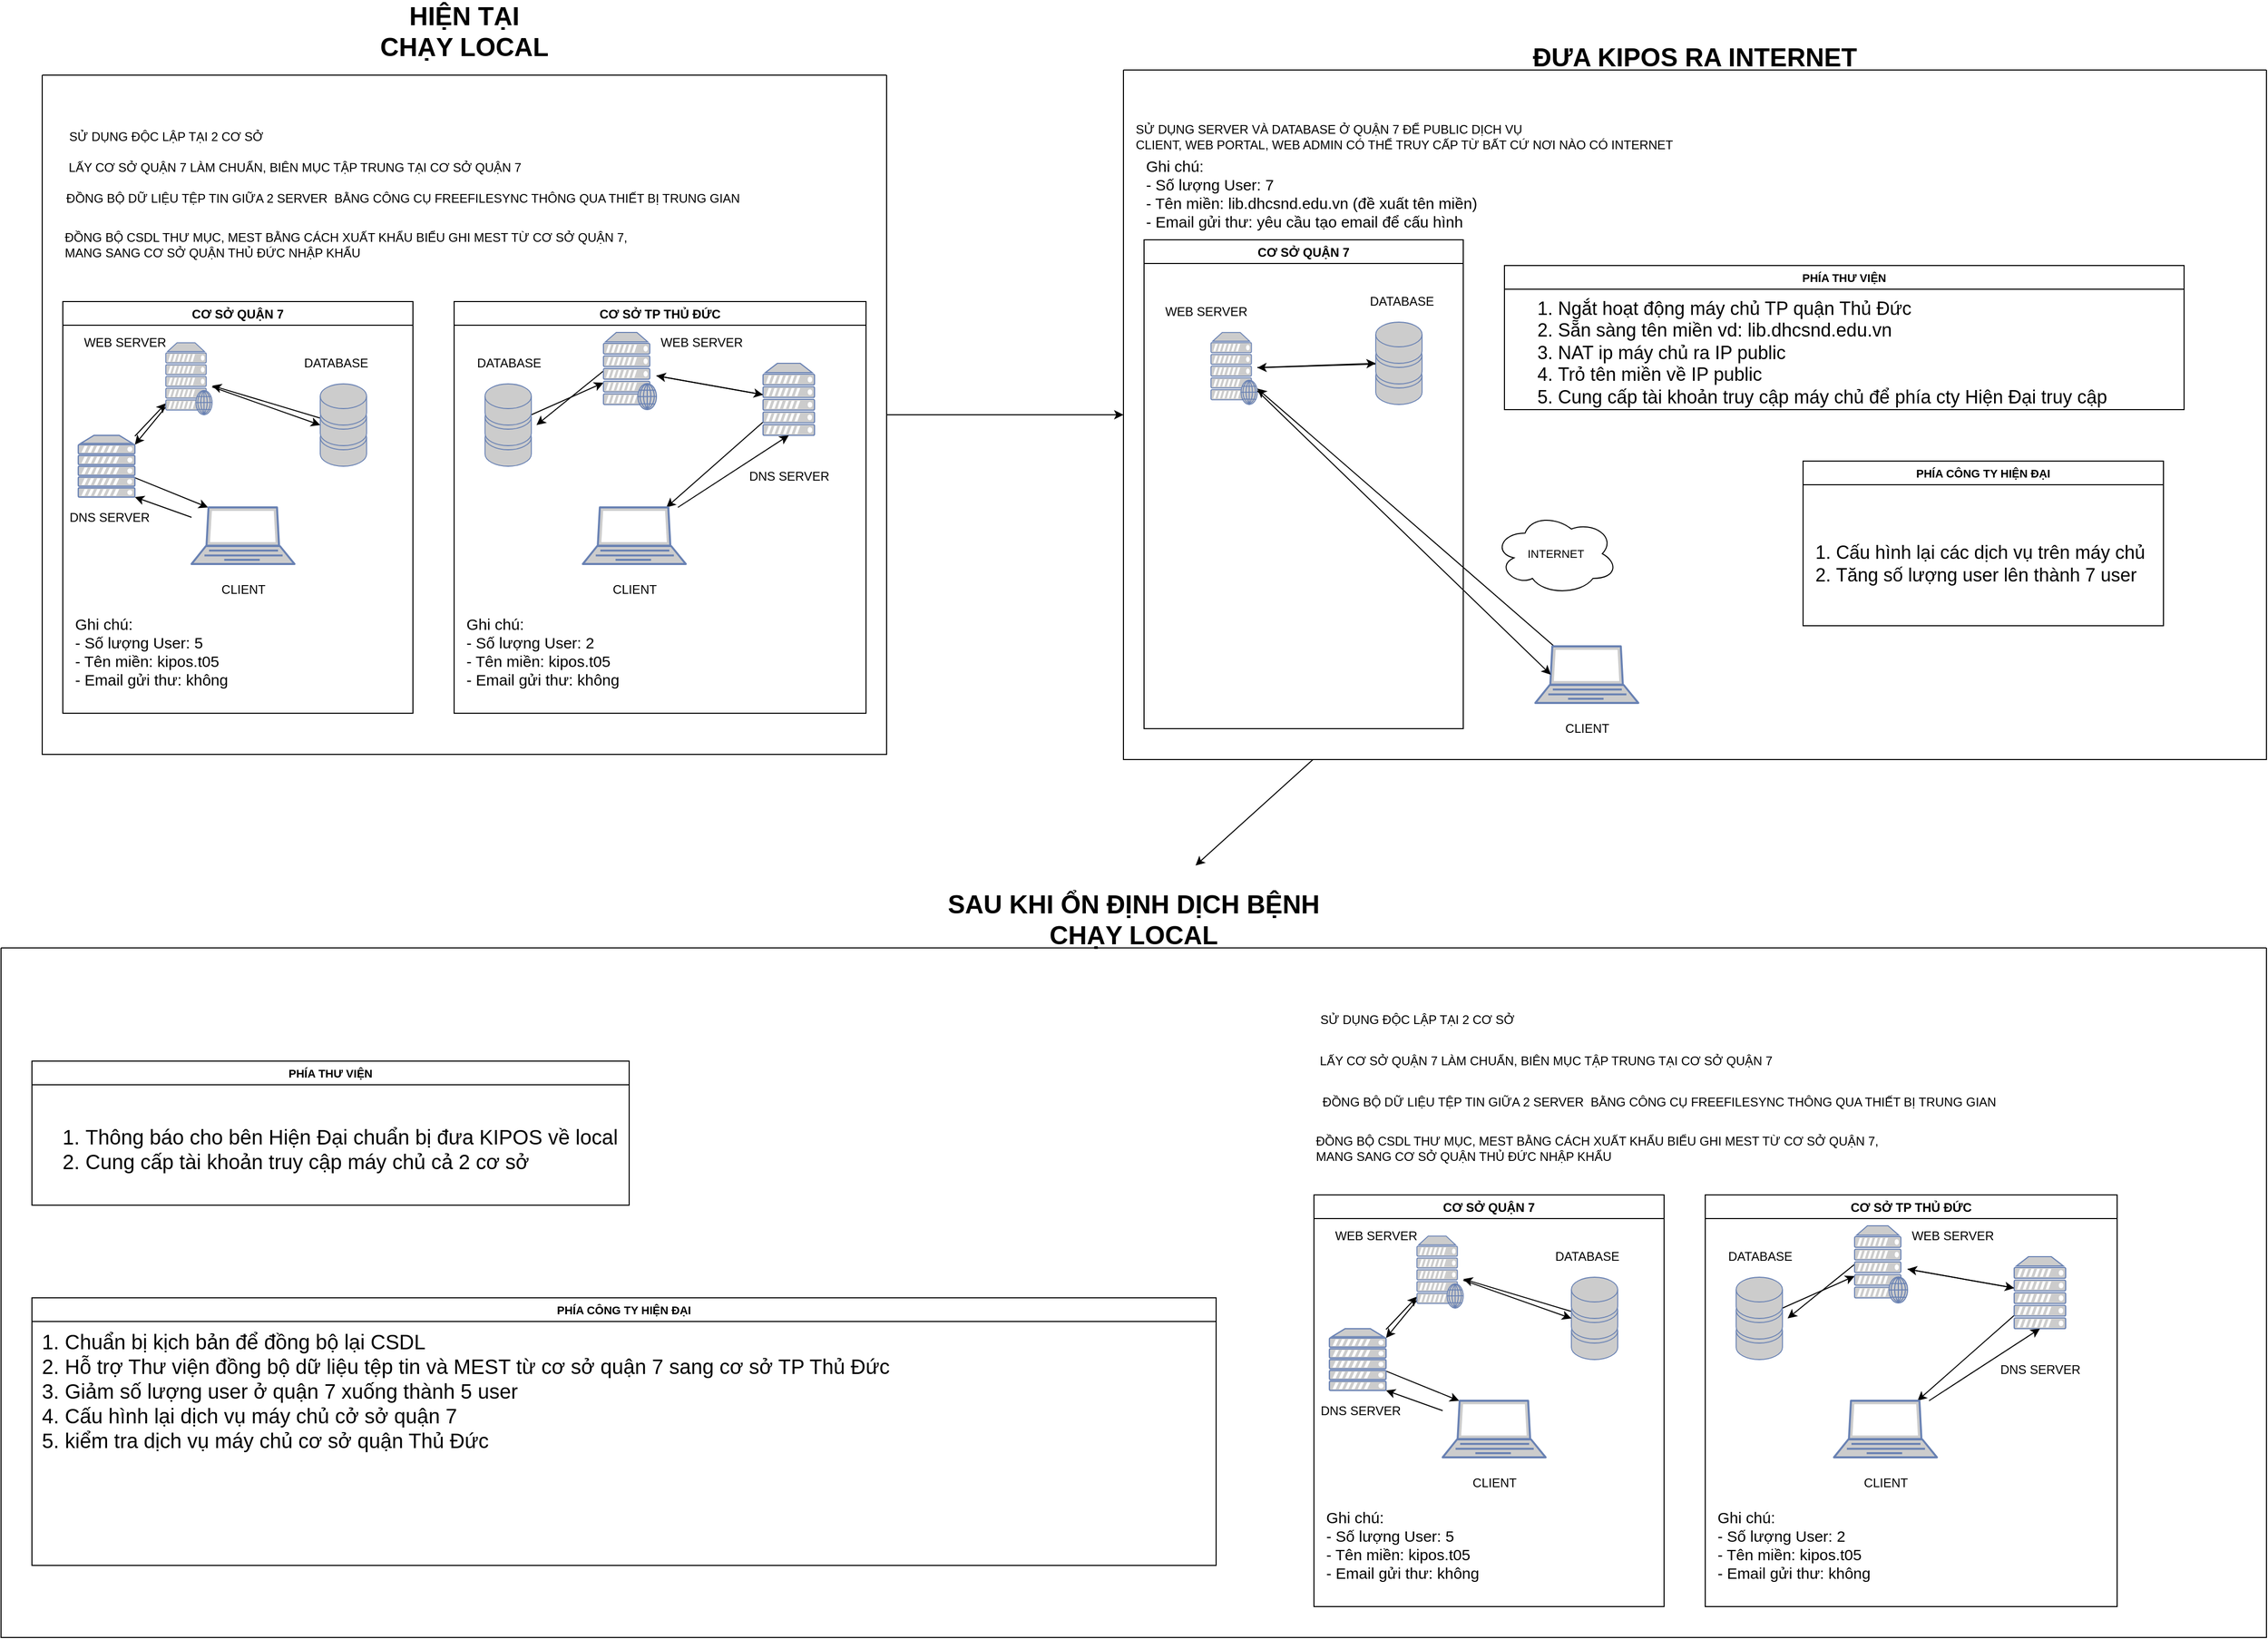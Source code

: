 <mxfile version="14.9.0" type="github">
  <diagram name="Page-1" id="2a216829-ef6e-dabb-86c1-c78162f3ba2b">
    <mxGraphModel dx="2966" dy="1654" grid="1" gridSize="10" guides="1" tooltips="1" connect="1" arrows="1" fold="1" page="1" pageScale="1" pageWidth="2336" pageHeight="1654" background="none" math="0" shadow="0">
      <root>
        <mxCell id="0" />
        <mxCell id="1" parent="0" />
        <mxCell id="NUjjfqa_huzqdR6QL24O-115" style="edgeStyle=none;rounded=0;orthogonalLoop=1;jettySize=auto;html=1;fontSize=11;entryX=0;entryY=0.5;entryDx=0;entryDy=0;" edge="1" parent="1" source="NUjjfqa_huzqdR6QL24O-2" target="NUjjfqa_huzqdR6QL24O-3">
          <mxGeometry relative="1" as="geometry">
            <mxPoint x="1170" y="507" as="targetPoint" />
          </mxGeometry>
        </mxCell>
        <mxCell id="NUjjfqa_huzqdR6QL24O-2" value="HIỆN TẠI&#xa;CHẠY LOCAL&#xa;&#xa;&#xa;" style="swimlane;startSize=0;fontSize=25;" vertex="1" parent="1">
          <mxGeometry x="80" y="82" width="820" height="660" as="geometry" />
        </mxCell>
        <mxCell id="NUjjfqa_huzqdR6QL24O-6" value="CƠ SỞ QUẬN 7" style="swimlane;" vertex="1" parent="NUjjfqa_huzqdR6QL24O-2">
          <mxGeometry x="20" y="220" width="340" height="400" as="geometry" />
        </mxCell>
        <mxCell id="NUjjfqa_huzqdR6QL24O-15" style="edgeStyle=none;rounded=0;orthogonalLoop=1;jettySize=auto;html=1;" edge="1" parent="NUjjfqa_huzqdR6QL24O-6" source="NUjjfqa_huzqdR6QL24O-9" target="NUjjfqa_huzqdR6QL24O-36">
          <mxGeometry relative="1" as="geometry" />
        </mxCell>
        <mxCell id="NUjjfqa_huzqdR6QL24O-9" value="" style="fontColor=#0066CC;verticalAlign=top;verticalLabelPosition=bottom;labelPosition=center;align=center;html=1;outlineConnect=0;fillColor=#CCCCCC;strokeColor=#6881B3;gradientColor=none;gradientDirection=north;strokeWidth=2;shape=mxgraph.networks.storage;" vertex="1" parent="NUjjfqa_huzqdR6QL24O-6">
          <mxGeometry x="250" y="80" width="45" height="80" as="geometry" />
        </mxCell>
        <mxCell id="NUjjfqa_huzqdR6QL24O-14" style="edgeStyle=none;rounded=0;orthogonalLoop=1;jettySize=auto;html=1;entryX=0;entryY=0.5;entryDx=0;entryDy=0;entryPerimeter=0;" edge="1" parent="NUjjfqa_huzqdR6QL24O-6" source="NUjjfqa_huzqdR6QL24O-36" target="NUjjfqa_huzqdR6QL24O-9">
          <mxGeometry relative="1" as="geometry" />
        </mxCell>
        <mxCell id="NUjjfqa_huzqdR6QL24O-16" style="edgeStyle=none;rounded=0;orthogonalLoop=1;jettySize=auto;html=1;entryX=0.16;entryY=0;entryDx=0;entryDy=0;entryPerimeter=0;" edge="1" parent="NUjjfqa_huzqdR6QL24O-6" source="NUjjfqa_huzqdR6QL24O-11" target="NUjjfqa_huzqdR6QL24O-13">
          <mxGeometry relative="1" as="geometry" />
        </mxCell>
        <mxCell id="NUjjfqa_huzqdR6QL24O-37" style="edgeStyle=none;rounded=0;orthogonalLoop=1;jettySize=auto;html=1;" edge="1" parent="NUjjfqa_huzqdR6QL24O-6" source="NUjjfqa_huzqdR6QL24O-11" target="NUjjfqa_huzqdR6QL24O-36">
          <mxGeometry relative="1" as="geometry" />
        </mxCell>
        <mxCell id="NUjjfqa_huzqdR6QL24O-11" value="" style="fontColor=#0066CC;verticalAlign=top;verticalLabelPosition=bottom;labelPosition=center;align=center;html=1;outlineConnect=0;fillColor=#CCCCCC;strokeColor=#6881B3;gradientColor=none;gradientDirection=north;strokeWidth=2;shape=mxgraph.networks.server;" vertex="1" parent="NUjjfqa_huzqdR6QL24O-6">
          <mxGeometry x="15" y="130" width="55" height="60" as="geometry" />
        </mxCell>
        <mxCell id="NUjjfqa_huzqdR6QL24O-17" style="edgeStyle=none;rounded=0;orthogonalLoop=1;jettySize=auto;html=1;entryX=1;entryY=1;entryDx=0;entryDy=0;entryPerimeter=0;" edge="1" parent="NUjjfqa_huzqdR6QL24O-6" source="NUjjfqa_huzqdR6QL24O-13" target="NUjjfqa_huzqdR6QL24O-11">
          <mxGeometry relative="1" as="geometry" />
        </mxCell>
        <mxCell id="NUjjfqa_huzqdR6QL24O-13" value="" style="fontColor=#0066CC;verticalAlign=top;verticalLabelPosition=bottom;labelPosition=center;align=center;html=1;outlineConnect=0;fillColor=#CCCCCC;strokeColor=#6881B3;gradientColor=none;gradientDirection=north;strokeWidth=2;shape=mxgraph.networks.laptop;" vertex="1" parent="NUjjfqa_huzqdR6QL24O-6">
          <mxGeometry x="125" y="200" width="100" height="55" as="geometry" />
        </mxCell>
        <mxCell id="NUjjfqa_huzqdR6QL24O-18" value="DNS SERVER" style="text;html=1;align=center;verticalAlign=middle;resizable=0;points=[];autosize=1;strokeColor=none;" vertex="1" parent="NUjjfqa_huzqdR6QL24O-6">
          <mxGeometry y="200" width="90" height="20" as="geometry" />
        </mxCell>
        <mxCell id="NUjjfqa_huzqdR6QL24O-19" value="DATABASE" style="text;html=1;align=center;verticalAlign=middle;resizable=0;points=[];autosize=1;strokeColor=none;" vertex="1" parent="NUjjfqa_huzqdR6QL24O-6">
          <mxGeometry x="225" y="50" width="80" height="20" as="geometry" />
        </mxCell>
        <mxCell id="NUjjfqa_huzqdR6QL24O-20" value="CLIENT" style="text;html=1;align=center;verticalAlign=middle;resizable=0;points=[];autosize=1;strokeColor=none;" vertex="1" parent="NUjjfqa_huzqdR6QL24O-6">
          <mxGeometry x="145" y="270" width="60" height="20" as="geometry" />
        </mxCell>
        <mxCell id="NUjjfqa_huzqdR6QL24O-21" value="&lt;font style=&quot;font-size: 15px&quot;&gt;Ghi chú:&lt;br&gt;- Số lượng User: 5&lt;br&gt;- Tên miền: kipos.t05&lt;br&gt;- Email gửi thư: không&lt;/font&gt;" style="text;html=1;align=left;verticalAlign=middle;resizable=0;points=[];autosize=1;strokeColor=none;" vertex="1" parent="NUjjfqa_huzqdR6QL24O-6">
          <mxGeometry x="10" y="310" width="160" height="60" as="geometry" />
        </mxCell>
        <mxCell id="NUjjfqa_huzqdR6QL24O-38" style="edgeStyle=none;rounded=0;orthogonalLoop=1;jettySize=auto;html=1;entryX=1;entryY=0.15;entryDx=0;entryDy=0;entryPerimeter=0;" edge="1" parent="NUjjfqa_huzqdR6QL24O-6" source="NUjjfqa_huzqdR6QL24O-36" target="NUjjfqa_huzqdR6QL24O-11">
          <mxGeometry relative="1" as="geometry" />
        </mxCell>
        <mxCell id="NUjjfqa_huzqdR6QL24O-36" value="" style="fontColor=#0066CC;verticalAlign=top;verticalLabelPosition=bottom;labelPosition=center;align=center;html=1;outlineConnect=0;fillColor=#CCCCCC;strokeColor=#6881B3;gradientColor=none;gradientDirection=north;strokeWidth=2;shape=mxgraph.networks.web_server;" vertex="1" parent="NUjjfqa_huzqdR6QL24O-6">
          <mxGeometry x="100" y="40" width="45" height="70" as="geometry" />
        </mxCell>
        <mxCell id="NUjjfqa_huzqdR6QL24O-39" value="WEB SERVER" style="text;html=1;align=center;verticalAlign=middle;resizable=0;points=[];autosize=1;strokeColor=none;" vertex="1" parent="NUjjfqa_huzqdR6QL24O-6">
          <mxGeometry x="10" y="30" width="100" height="20" as="geometry" />
        </mxCell>
        <mxCell id="NUjjfqa_huzqdR6QL24O-22" value="CƠ SỞ TP THỦ ĐỨC" style="swimlane;" vertex="1" parent="NUjjfqa_huzqdR6QL24O-2">
          <mxGeometry x="400" y="220" width="400" height="400" as="geometry" />
        </mxCell>
        <mxCell id="NUjjfqa_huzqdR6QL24O-34" style="edgeStyle=none;rounded=0;orthogonalLoop=1;jettySize=auto;html=1;" edge="1" parent="NUjjfqa_huzqdR6QL24O-22" source="NUjjfqa_huzqdR6QL24O-24" target="NUjjfqa_huzqdR6QL24O-41">
          <mxGeometry relative="1" as="geometry" />
        </mxCell>
        <mxCell id="NUjjfqa_huzqdR6QL24O-24" value="" style="fontColor=#0066CC;verticalAlign=top;verticalLabelPosition=bottom;labelPosition=center;align=center;html=1;outlineConnect=0;fillColor=#CCCCCC;strokeColor=#6881B3;gradientColor=none;gradientDirection=north;strokeWidth=2;shape=mxgraph.networks.storage;" vertex="1" parent="NUjjfqa_huzqdR6QL24O-22">
          <mxGeometry x="30" y="80" width="45" height="80" as="geometry" />
        </mxCell>
        <mxCell id="NUjjfqa_huzqdR6QL24O-25" style="edgeStyle=none;rounded=0;orthogonalLoop=1;jettySize=auto;html=1;exitX=0;exitY=0.5;exitDx=0;exitDy=0;exitPerimeter=0;" edge="1" parent="NUjjfqa_huzqdR6QL24O-22" source="NUjjfqa_huzqdR6QL24O-41">
          <mxGeometry relative="1" as="geometry">
            <mxPoint x="80" y="120" as="targetPoint" />
          </mxGeometry>
        </mxCell>
        <mxCell id="NUjjfqa_huzqdR6QL24O-26" style="edgeStyle=none;rounded=0;orthogonalLoop=1;jettySize=auto;html=1;" edge="1" parent="NUjjfqa_huzqdR6QL24O-22" source="NUjjfqa_huzqdR6QL24O-27" target="NUjjfqa_huzqdR6QL24O-29">
          <mxGeometry relative="1" as="geometry" />
        </mxCell>
        <mxCell id="NUjjfqa_huzqdR6QL24O-43" style="edgeStyle=none;rounded=0;orthogonalLoop=1;jettySize=auto;html=1;" edge="1" parent="NUjjfqa_huzqdR6QL24O-22" source="NUjjfqa_huzqdR6QL24O-27" target="NUjjfqa_huzqdR6QL24O-41">
          <mxGeometry relative="1" as="geometry" />
        </mxCell>
        <mxCell id="NUjjfqa_huzqdR6QL24O-27" value="" style="fontColor=#0066CC;verticalAlign=top;verticalLabelPosition=bottom;labelPosition=center;align=center;html=1;outlineConnect=0;fillColor=#CCCCCC;strokeColor=#6881B3;gradientColor=none;gradientDirection=north;strokeWidth=2;shape=mxgraph.networks.server;" vertex="1" parent="NUjjfqa_huzqdR6QL24O-22">
          <mxGeometry x="300" y="60" width="50" height="70" as="geometry" />
        </mxCell>
        <mxCell id="NUjjfqa_huzqdR6QL24O-28" style="edgeStyle=none;rounded=0;orthogonalLoop=1;jettySize=auto;html=1;entryX=0.5;entryY=1;entryDx=0;entryDy=0;entryPerimeter=0;" edge="1" parent="NUjjfqa_huzqdR6QL24O-22" source="NUjjfqa_huzqdR6QL24O-29" target="NUjjfqa_huzqdR6QL24O-27">
          <mxGeometry relative="1" as="geometry" />
        </mxCell>
        <mxCell id="NUjjfqa_huzqdR6QL24O-29" value="" style="fontColor=#0066CC;verticalAlign=top;verticalLabelPosition=bottom;labelPosition=center;align=center;html=1;outlineConnect=0;fillColor=#CCCCCC;strokeColor=#6881B3;gradientColor=none;gradientDirection=north;strokeWidth=2;shape=mxgraph.networks.laptop;" vertex="1" parent="NUjjfqa_huzqdR6QL24O-22">
          <mxGeometry x="125" y="200" width="100" height="55" as="geometry" />
        </mxCell>
        <mxCell id="NUjjfqa_huzqdR6QL24O-30" value="DNS SERVER" style="text;html=1;align=center;verticalAlign=middle;resizable=0;points=[];autosize=1;strokeColor=none;" vertex="1" parent="NUjjfqa_huzqdR6QL24O-22">
          <mxGeometry x="280" y="160" width="90" height="20" as="geometry" />
        </mxCell>
        <mxCell id="NUjjfqa_huzqdR6QL24O-31" value="DATABASE" style="text;html=1;align=center;verticalAlign=middle;resizable=0;points=[];autosize=1;strokeColor=none;" vertex="1" parent="NUjjfqa_huzqdR6QL24O-22">
          <mxGeometry x="12.5" y="50" width="80" height="20" as="geometry" />
        </mxCell>
        <mxCell id="NUjjfqa_huzqdR6QL24O-32" value="CLIENT" style="text;html=1;align=center;verticalAlign=middle;resizable=0;points=[];autosize=1;strokeColor=none;" vertex="1" parent="NUjjfqa_huzqdR6QL24O-22">
          <mxGeometry x="145" y="270" width="60" height="20" as="geometry" />
        </mxCell>
        <mxCell id="NUjjfqa_huzqdR6QL24O-33" value="&lt;font style=&quot;font-size: 15px&quot;&gt;Ghi chú:&lt;br&gt;- Số lượng User: 2&lt;br&gt;- Tên miền: kipos.t05&lt;br&gt;- Email gửi thư: không&lt;/font&gt;" style="text;html=1;align=left;verticalAlign=middle;resizable=0;points=[];autosize=1;strokeColor=none;" vertex="1" parent="NUjjfqa_huzqdR6QL24O-22">
          <mxGeometry x="10" y="310" width="160" height="60" as="geometry" />
        </mxCell>
        <mxCell id="NUjjfqa_huzqdR6QL24O-42" style="edgeStyle=none;rounded=0;orthogonalLoop=1;jettySize=auto;html=1;" edge="1" parent="NUjjfqa_huzqdR6QL24O-22" source="NUjjfqa_huzqdR6QL24O-41" target="NUjjfqa_huzqdR6QL24O-27">
          <mxGeometry relative="1" as="geometry" />
        </mxCell>
        <mxCell id="NUjjfqa_huzqdR6QL24O-41" value="" style="fontColor=#0066CC;verticalAlign=top;verticalLabelPosition=bottom;labelPosition=center;align=center;html=1;outlineConnect=0;fillColor=#CCCCCC;strokeColor=#6881B3;gradientColor=none;gradientDirection=north;strokeWidth=2;shape=mxgraph.networks.web_server;" vertex="1" parent="NUjjfqa_huzqdR6QL24O-22">
          <mxGeometry x="145" y="30" width="51.5" height="75" as="geometry" />
        </mxCell>
        <mxCell id="NUjjfqa_huzqdR6QL24O-44" value="WEB SERVER" style="text;html=1;align=center;verticalAlign=middle;resizable=0;points=[];autosize=1;strokeColor=none;" vertex="1" parent="NUjjfqa_huzqdR6QL24O-22">
          <mxGeometry x="190" y="30" width="100" height="20" as="geometry" />
        </mxCell>
        <mxCell id="NUjjfqa_huzqdR6QL24O-35" value="SỬ DỤNG ĐỘC LẬP TẠI 2 CƠ SỞ" style="text;html=1;align=center;verticalAlign=middle;resizable=0;points=[];autosize=1;strokeColor=none;" vertex="1" parent="NUjjfqa_huzqdR6QL24O-2">
          <mxGeometry x="20" y="50" width="200" height="20" as="geometry" />
        </mxCell>
        <mxCell id="NUjjfqa_huzqdR6QL24O-45" value="ĐỒNG BỘ DỮ LIỆU TỆP TIN GIỮA 2 SERVER&amp;nbsp; BẰNG CÔNG CỤ FREEFILESYNC THÔNG QUA THIẾT BỊ TRUNG GIAN" style="text;html=1;align=center;verticalAlign=middle;resizable=0;points=[];autosize=1;strokeColor=none;" vertex="1" parent="NUjjfqa_huzqdR6QL24O-2">
          <mxGeometry x="15" y="110" width="670" height="20" as="geometry" />
        </mxCell>
        <mxCell id="NUjjfqa_huzqdR6QL24O-49" value="LẤY CƠ SỞ QUẬN 7 LÀM CHUẨN, BIÊN MỤC TẬP TRUNG TẠI CƠ SỞ QUẬN 7" style="text;html=1;align=center;verticalAlign=middle;resizable=0;points=[];autosize=1;strokeColor=none;" vertex="1" parent="NUjjfqa_huzqdR6QL24O-2">
          <mxGeometry x="20" y="80" width="450" height="20" as="geometry" />
        </mxCell>
        <mxCell id="NUjjfqa_huzqdR6QL24O-46" value="ĐỒNG BỘ CSDL THƯ MỤC, MEST BẰNG CÁCH XUẤT KHẨU BIỂU GHI MEST TỪ CƠ SỞ QUẬN 7,&lt;br&gt;MANG SANG CƠ SỞ QUẬN THỦ ĐỨC NHẬP KHẨU" style="text;html=1;align=left;verticalAlign=middle;resizable=0;points=[];autosize=1;strokeColor=none;" vertex="1" parent="NUjjfqa_huzqdR6QL24O-2">
          <mxGeometry x="20" y="150" width="560" height="30" as="geometry" />
        </mxCell>
        <mxCell id="NUjjfqa_huzqdR6QL24O-163" style="edgeStyle=none;rounded=0;orthogonalLoop=1;jettySize=auto;html=1;fontSize=25;" edge="1" parent="1" source="NUjjfqa_huzqdR6QL24O-3">
          <mxGeometry relative="1" as="geometry">
            <mxPoint x="1200" y="850" as="targetPoint" />
          </mxGeometry>
        </mxCell>
        <mxCell id="NUjjfqa_huzqdR6QL24O-3" value="ĐƯA KIPOS RA INTERNET&#xa;" style="swimlane;startSize=0;fontSize=25;" vertex="1" parent="1">
          <mxGeometry x="1130" y="77" width="1110" height="670" as="geometry" />
        </mxCell>
        <mxCell id="NUjjfqa_huzqdR6QL24O-50" value="SỬ DỤNG SERVER VÀ DATABASE Ở QUẬN 7 ĐỂ PUBLIC DỊCH VỤ&lt;br&gt;CLIENT, WEB PORTAL, WEB ADMIN CÓ THỂ TRUY CẤP TỪ BẤT CỨ NƠI NÀO CÓ INTERNET" style="text;html=1;align=left;verticalAlign=middle;resizable=0;points=[];autosize=1;strokeColor=none;" vertex="1" parent="NUjjfqa_huzqdR6QL24O-3">
          <mxGeometry x="10" y="50" width="540" height="30" as="geometry" />
        </mxCell>
        <mxCell id="NUjjfqa_huzqdR6QL24O-51" value="CƠ SỞ QUẬN 7" style="swimlane;" vertex="1" parent="NUjjfqa_huzqdR6QL24O-3">
          <mxGeometry x="20" y="165" width="310" height="475" as="geometry" />
        </mxCell>
        <mxCell id="NUjjfqa_huzqdR6QL24O-52" style="edgeStyle=none;rounded=0;orthogonalLoop=1;jettySize=auto;html=1;" edge="1" parent="NUjjfqa_huzqdR6QL24O-51" source="NUjjfqa_huzqdR6QL24O-53" target="NUjjfqa_huzqdR6QL24O-65">
          <mxGeometry relative="1" as="geometry" />
        </mxCell>
        <mxCell id="NUjjfqa_huzqdR6QL24O-53" value="" style="fontColor=#0066CC;verticalAlign=top;verticalLabelPosition=bottom;labelPosition=center;align=center;html=1;outlineConnect=0;fillColor=#CCCCCC;strokeColor=#6881B3;gradientColor=none;gradientDirection=north;strokeWidth=2;shape=mxgraph.networks.storage;" vertex="1" parent="NUjjfqa_huzqdR6QL24O-51">
          <mxGeometry x="225" y="80" width="45" height="80" as="geometry" />
        </mxCell>
        <mxCell id="NUjjfqa_huzqdR6QL24O-54" style="edgeStyle=none;rounded=0;orthogonalLoop=1;jettySize=auto;html=1;entryX=0;entryY=0.5;entryDx=0;entryDy=0;entryPerimeter=0;" edge="1" parent="NUjjfqa_huzqdR6QL24O-51" source="NUjjfqa_huzqdR6QL24O-65" target="NUjjfqa_huzqdR6QL24O-53">
          <mxGeometry relative="1" as="geometry" />
        </mxCell>
        <mxCell id="NUjjfqa_huzqdR6QL24O-61" value="DATABASE" style="text;html=1;align=center;verticalAlign=middle;resizable=0;points=[];autosize=1;strokeColor=none;" vertex="1" parent="NUjjfqa_huzqdR6QL24O-51">
          <mxGeometry x="210" y="50" width="80" height="20" as="geometry" />
        </mxCell>
        <mxCell id="NUjjfqa_huzqdR6QL24O-65" value="" style="fontColor=#0066CC;verticalAlign=top;verticalLabelPosition=bottom;labelPosition=center;align=center;html=1;outlineConnect=0;fillColor=#CCCCCC;strokeColor=#6881B3;gradientColor=none;gradientDirection=north;strokeWidth=2;shape=mxgraph.networks.web_server;" vertex="1" parent="NUjjfqa_huzqdR6QL24O-51">
          <mxGeometry x="65" y="90" width="45" height="70" as="geometry" />
        </mxCell>
        <mxCell id="NUjjfqa_huzqdR6QL24O-66" value="WEB SERVER" style="text;html=1;align=center;verticalAlign=middle;resizable=0;points=[];autosize=1;strokeColor=none;" vertex="1" parent="NUjjfqa_huzqdR6QL24O-51">
          <mxGeometry x="10" y="60" width="100" height="20" as="geometry" />
        </mxCell>
        <mxCell id="NUjjfqa_huzqdR6QL24O-162" style="edgeStyle=none;rounded=0;orthogonalLoop=1;jettySize=auto;html=1;fontSize=11;" edge="1" parent="NUjjfqa_huzqdR6QL24O-3" source="NUjjfqa_huzqdR6QL24O-59" target="NUjjfqa_huzqdR6QL24O-65">
          <mxGeometry relative="1" as="geometry" />
        </mxCell>
        <mxCell id="NUjjfqa_huzqdR6QL24O-59" value="" style="fontColor=#0066CC;verticalAlign=top;verticalLabelPosition=bottom;labelPosition=center;align=center;html=1;outlineConnect=0;fillColor=#CCCCCC;strokeColor=#6881B3;gradientColor=none;gradientDirection=north;strokeWidth=2;shape=mxgraph.networks.laptop;" vertex="1" parent="NUjjfqa_huzqdR6QL24O-3">
          <mxGeometry x="400" y="560" width="100" height="55" as="geometry" />
        </mxCell>
        <mxCell id="NUjjfqa_huzqdR6QL24O-62" value="CLIENT" style="text;html=1;align=center;verticalAlign=middle;resizable=0;points=[];autosize=1;strokeColor=none;" vertex="1" parent="NUjjfqa_huzqdR6QL24O-3">
          <mxGeometry x="420" y="630" width="60" height="20" as="geometry" />
        </mxCell>
        <mxCell id="NUjjfqa_huzqdR6QL24O-63" value="&lt;font style=&quot;font-size: 15px&quot;&gt;Ghi chú:&lt;br&gt;- Số lượng User: 7&lt;br&gt;- Tên miền: lib.dhcsnd.edu.vn (đề xuất tên miền)&lt;br&gt;- Email gửi thư: yêu cầu tạo email để cấu hình&lt;/font&gt;" style="text;html=1;align=left;verticalAlign=middle;resizable=0;points=[];autosize=1;strokeColor=none;" vertex="1" parent="NUjjfqa_huzqdR6QL24O-3">
          <mxGeometry x="20" y="90" width="340" height="60" as="geometry" />
        </mxCell>
        <mxCell id="NUjjfqa_huzqdR6QL24O-87" value="PHÍA THƯ VIỆN" style="swimlane;fontSize=11;" vertex="1" parent="NUjjfqa_huzqdR6QL24O-3">
          <mxGeometry x="370" y="190" width="660" height="140" as="geometry" />
        </mxCell>
        <mxCell id="NUjjfqa_huzqdR6QL24O-88" value="&lt;ol style=&quot;font-size: 18px&quot;&gt;&lt;li&gt;Ngắt hoạt động máy chủ TP quận Thủ Đức&lt;/li&gt;&lt;li&gt;Sẵn sàng tên miền vd: lib.dhcsnd.edu.vn&lt;/li&gt;&lt;li&gt;NAT ip máy chủ ra IP public&lt;/li&gt;&lt;li&gt;Trỏ tên miền về IP public&lt;/li&gt;&lt;li&gt;Cung cấp tài khoản truy cập máy chủ để phía cty Hiện Đại truy cập&lt;/li&gt;&lt;/ol&gt;" style="text;html=1;align=left;verticalAlign=middle;resizable=0;points=[];autosize=1;strokeColor=none;fontSize=11;" vertex="1" parent="NUjjfqa_huzqdR6QL24O-87">
          <mxGeometry x="10" y="30" width="590" height="110" as="geometry" />
        </mxCell>
        <mxCell id="NUjjfqa_huzqdR6QL24O-114" value="INTERNET" style="ellipse;shape=cloud;whiteSpace=wrap;html=1;fontSize=11;" vertex="1" parent="NUjjfqa_huzqdR6QL24O-3">
          <mxGeometry x="360" y="430" width="120" height="80" as="geometry" />
        </mxCell>
        <mxCell id="NUjjfqa_huzqdR6QL24O-110" value="PHÍA CÔNG TY HIỆN ĐẠI" style="swimlane;fontSize=11;" vertex="1" parent="NUjjfqa_huzqdR6QL24O-3">
          <mxGeometry x="660" y="380" width="350" height="160" as="geometry" />
        </mxCell>
        <mxCell id="NUjjfqa_huzqdR6QL24O-111" value="&lt;ol style=&quot;font-size: 18px&quot;&gt;&lt;li&gt;Cấu hình lại các dịch vụ trên máy chủ&lt;/li&gt;&lt;li&gt;Tăng số lượng user lên thành 7 user&lt;/li&gt;&lt;/ol&gt;" style="text;html=1;align=left;verticalAlign=middle;resizable=0;points=[];autosize=1;strokeColor=none;fontSize=11;" vertex="1" parent="NUjjfqa_huzqdR6QL24O-110">
          <mxGeometry x="-10" y="65" width="360" height="70" as="geometry" />
        </mxCell>
        <mxCell id="NUjjfqa_huzqdR6QL24O-161" style="edgeStyle=none;rounded=0;orthogonalLoop=1;jettySize=auto;html=1;entryX=0.15;entryY=0.5;entryDx=0;entryDy=0;entryPerimeter=0;fontSize=11;" edge="1" parent="NUjjfqa_huzqdR6QL24O-3" source="NUjjfqa_huzqdR6QL24O-65" target="NUjjfqa_huzqdR6QL24O-59">
          <mxGeometry relative="1" as="geometry" />
        </mxCell>
        <mxCell id="NUjjfqa_huzqdR6QL24O-4" value="SAU KHI ỔN ĐỊNH DỊCH BỆNH&#xa;CHẠY LOCAL&#xa;&#xa;" style="swimlane;startSize=0;fontSize=25;align=center;" vertex="1" parent="1">
          <mxGeometry x="40" y="930" width="2200" height="670" as="geometry" />
        </mxCell>
        <mxCell id="NUjjfqa_huzqdR6QL24O-117" value="CƠ SỞ QUẬN 7" style="swimlane;" vertex="1" parent="NUjjfqa_huzqdR6QL24O-4">
          <mxGeometry x="1275" y="240" width="340" height="400" as="geometry" />
        </mxCell>
        <mxCell id="NUjjfqa_huzqdR6QL24O-118" style="edgeStyle=none;rounded=0;orthogonalLoop=1;jettySize=auto;html=1;" edge="1" parent="NUjjfqa_huzqdR6QL24O-117" source="NUjjfqa_huzqdR6QL24O-119" target="NUjjfqa_huzqdR6QL24O-131">
          <mxGeometry relative="1" as="geometry" />
        </mxCell>
        <mxCell id="NUjjfqa_huzqdR6QL24O-119" value="" style="fontColor=#0066CC;verticalAlign=top;verticalLabelPosition=bottom;labelPosition=center;align=center;html=1;outlineConnect=0;fillColor=#CCCCCC;strokeColor=#6881B3;gradientColor=none;gradientDirection=north;strokeWidth=2;shape=mxgraph.networks.storage;" vertex="1" parent="NUjjfqa_huzqdR6QL24O-117">
          <mxGeometry x="250" y="80" width="45" height="80" as="geometry" />
        </mxCell>
        <mxCell id="NUjjfqa_huzqdR6QL24O-120" style="edgeStyle=none;rounded=0;orthogonalLoop=1;jettySize=auto;html=1;entryX=0;entryY=0.5;entryDx=0;entryDy=0;entryPerimeter=0;" edge="1" parent="NUjjfqa_huzqdR6QL24O-117" source="NUjjfqa_huzqdR6QL24O-131" target="NUjjfqa_huzqdR6QL24O-119">
          <mxGeometry relative="1" as="geometry" />
        </mxCell>
        <mxCell id="NUjjfqa_huzqdR6QL24O-121" style="edgeStyle=none;rounded=0;orthogonalLoop=1;jettySize=auto;html=1;entryX=0.16;entryY=0;entryDx=0;entryDy=0;entryPerimeter=0;" edge="1" parent="NUjjfqa_huzqdR6QL24O-117" source="NUjjfqa_huzqdR6QL24O-123" target="NUjjfqa_huzqdR6QL24O-125">
          <mxGeometry relative="1" as="geometry" />
        </mxCell>
        <mxCell id="NUjjfqa_huzqdR6QL24O-122" style="edgeStyle=none;rounded=0;orthogonalLoop=1;jettySize=auto;html=1;" edge="1" parent="NUjjfqa_huzqdR6QL24O-117" source="NUjjfqa_huzqdR6QL24O-123" target="NUjjfqa_huzqdR6QL24O-131">
          <mxGeometry relative="1" as="geometry" />
        </mxCell>
        <mxCell id="NUjjfqa_huzqdR6QL24O-123" value="" style="fontColor=#0066CC;verticalAlign=top;verticalLabelPosition=bottom;labelPosition=center;align=center;html=1;outlineConnect=0;fillColor=#CCCCCC;strokeColor=#6881B3;gradientColor=none;gradientDirection=north;strokeWidth=2;shape=mxgraph.networks.server;" vertex="1" parent="NUjjfqa_huzqdR6QL24O-117">
          <mxGeometry x="15" y="130" width="55" height="60" as="geometry" />
        </mxCell>
        <mxCell id="NUjjfqa_huzqdR6QL24O-124" style="edgeStyle=none;rounded=0;orthogonalLoop=1;jettySize=auto;html=1;entryX=1;entryY=1;entryDx=0;entryDy=0;entryPerimeter=0;" edge="1" parent="NUjjfqa_huzqdR6QL24O-117" source="NUjjfqa_huzqdR6QL24O-125" target="NUjjfqa_huzqdR6QL24O-123">
          <mxGeometry relative="1" as="geometry" />
        </mxCell>
        <mxCell id="NUjjfqa_huzqdR6QL24O-125" value="" style="fontColor=#0066CC;verticalAlign=top;verticalLabelPosition=bottom;labelPosition=center;align=center;html=1;outlineConnect=0;fillColor=#CCCCCC;strokeColor=#6881B3;gradientColor=none;gradientDirection=north;strokeWidth=2;shape=mxgraph.networks.laptop;" vertex="1" parent="NUjjfqa_huzqdR6QL24O-117">
          <mxGeometry x="125" y="200" width="100" height="55" as="geometry" />
        </mxCell>
        <mxCell id="NUjjfqa_huzqdR6QL24O-126" value="DNS SERVER" style="text;html=1;align=center;verticalAlign=middle;resizable=0;points=[];autosize=1;strokeColor=none;" vertex="1" parent="NUjjfqa_huzqdR6QL24O-117">
          <mxGeometry y="200" width="90" height="20" as="geometry" />
        </mxCell>
        <mxCell id="NUjjfqa_huzqdR6QL24O-127" value="DATABASE" style="text;html=1;align=center;verticalAlign=middle;resizable=0;points=[];autosize=1;strokeColor=none;" vertex="1" parent="NUjjfqa_huzqdR6QL24O-117">
          <mxGeometry x="225" y="50" width="80" height="20" as="geometry" />
        </mxCell>
        <mxCell id="NUjjfqa_huzqdR6QL24O-128" value="CLIENT" style="text;html=1;align=center;verticalAlign=middle;resizable=0;points=[];autosize=1;strokeColor=none;" vertex="1" parent="NUjjfqa_huzqdR6QL24O-117">
          <mxGeometry x="145" y="270" width="60" height="20" as="geometry" />
        </mxCell>
        <mxCell id="NUjjfqa_huzqdR6QL24O-129" value="&lt;font style=&quot;font-size: 15px&quot;&gt;Ghi chú:&lt;br&gt;- Số lượng User: 5&lt;br&gt;- Tên miền: kipos.t05&lt;br&gt;- Email gửi thư: không&lt;/font&gt;" style="text;html=1;align=left;verticalAlign=middle;resizable=0;points=[];autosize=1;strokeColor=none;" vertex="1" parent="NUjjfqa_huzqdR6QL24O-117">
          <mxGeometry x="10" y="310" width="160" height="60" as="geometry" />
        </mxCell>
        <mxCell id="NUjjfqa_huzqdR6QL24O-130" style="edgeStyle=none;rounded=0;orthogonalLoop=1;jettySize=auto;html=1;entryX=1;entryY=0.15;entryDx=0;entryDy=0;entryPerimeter=0;" edge="1" parent="NUjjfqa_huzqdR6QL24O-117" source="NUjjfqa_huzqdR6QL24O-131" target="NUjjfqa_huzqdR6QL24O-123">
          <mxGeometry relative="1" as="geometry" />
        </mxCell>
        <mxCell id="NUjjfqa_huzqdR6QL24O-131" value="" style="fontColor=#0066CC;verticalAlign=top;verticalLabelPosition=bottom;labelPosition=center;align=center;html=1;outlineConnect=0;fillColor=#CCCCCC;strokeColor=#6881B3;gradientColor=none;gradientDirection=north;strokeWidth=2;shape=mxgraph.networks.web_server;" vertex="1" parent="NUjjfqa_huzqdR6QL24O-117">
          <mxGeometry x="100" y="40" width="45" height="70" as="geometry" />
        </mxCell>
        <mxCell id="NUjjfqa_huzqdR6QL24O-132" value="WEB SERVER" style="text;html=1;align=center;verticalAlign=middle;resizable=0;points=[];autosize=1;strokeColor=none;" vertex="1" parent="NUjjfqa_huzqdR6QL24O-117">
          <mxGeometry x="10" y="30" width="100" height="20" as="geometry" />
        </mxCell>
        <mxCell id="NUjjfqa_huzqdR6QL24O-133" value="CƠ SỞ TP THỦ ĐỨC" style="swimlane;" vertex="1" parent="NUjjfqa_huzqdR6QL24O-4">
          <mxGeometry x="1655" y="240" width="400" height="400" as="geometry" />
        </mxCell>
        <mxCell id="NUjjfqa_huzqdR6QL24O-134" style="edgeStyle=none;rounded=0;orthogonalLoop=1;jettySize=auto;html=1;" edge="1" parent="NUjjfqa_huzqdR6QL24O-133" source="NUjjfqa_huzqdR6QL24O-135" target="NUjjfqa_huzqdR6QL24O-147">
          <mxGeometry relative="1" as="geometry" />
        </mxCell>
        <mxCell id="NUjjfqa_huzqdR6QL24O-135" value="" style="fontColor=#0066CC;verticalAlign=top;verticalLabelPosition=bottom;labelPosition=center;align=center;html=1;outlineConnect=0;fillColor=#CCCCCC;strokeColor=#6881B3;gradientColor=none;gradientDirection=north;strokeWidth=2;shape=mxgraph.networks.storage;" vertex="1" parent="NUjjfqa_huzqdR6QL24O-133">
          <mxGeometry x="30" y="80" width="45" height="80" as="geometry" />
        </mxCell>
        <mxCell id="NUjjfqa_huzqdR6QL24O-136" style="edgeStyle=none;rounded=0;orthogonalLoop=1;jettySize=auto;html=1;exitX=0;exitY=0.5;exitDx=0;exitDy=0;exitPerimeter=0;" edge="1" parent="NUjjfqa_huzqdR6QL24O-133" source="NUjjfqa_huzqdR6QL24O-147">
          <mxGeometry relative="1" as="geometry">
            <mxPoint x="80" y="120" as="targetPoint" />
          </mxGeometry>
        </mxCell>
        <mxCell id="NUjjfqa_huzqdR6QL24O-137" style="edgeStyle=none;rounded=0;orthogonalLoop=1;jettySize=auto;html=1;" edge="1" parent="NUjjfqa_huzqdR6QL24O-133" source="NUjjfqa_huzqdR6QL24O-139" target="NUjjfqa_huzqdR6QL24O-141">
          <mxGeometry relative="1" as="geometry" />
        </mxCell>
        <mxCell id="NUjjfqa_huzqdR6QL24O-138" style="edgeStyle=none;rounded=0;orthogonalLoop=1;jettySize=auto;html=1;" edge="1" parent="NUjjfqa_huzqdR6QL24O-133" source="NUjjfqa_huzqdR6QL24O-139" target="NUjjfqa_huzqdR6QL24O-147">
          <mxGeometry relative="1" as="geometry" />
        </mxCell>
        <mxCell id="NUjjfqa_huzqdR6QL24O-139" value="" style="fontColor=#0066CC;verticalAlign=top;verticalLabelPosition=bottom;labelPosition=center;align=center;html=1;outlineConnect=0;fillColor=#CCCCCC;strokeColor=#6881B3;gradientColor=none;gradientDirection=north;strokeWidth=2;shape=mxgraph.networks.server;" vertex="1" parent="NUjjfqa_huzqdR6QL24O-133">
          <mxGeometry x="300" y="60" width="50" height="70" as="geometry" />
        </mxCell>
        <mxCell id="NUjjfqa_huzqdR6QL24O-140" style="edgeStyle=none;rounded=0;orthogonalLoop=1;jettySize=auto;html=1;entryX=0.5;entryY=1;entryDx=0;entryDy=0;entryPerimeter=0;" edge="1" parent="NUjjfqa_huzqdR6QL24O-133" source="NUjjfqa_huzqdR6QL24O-141" target="NUjjfqa_huzqdR6QL24O-139">
          <mxGeometry relative="1" as="geometry" />
        </mxCell>
        <mxCell id="NUjjfqa_huzqdR6QL24O-141" value="" style="fontColor=#0066CC;verticalAlign=top;verticalLabelPosition=bottom;labelPosition=center;align=center;html=1;outlineConnect=0;fillColor=#CCCCCC;strokeColor=#6881B3;gradientColor=none;gradientDirection=north;strokeWidth=2;shape=mxgraph.networks.laptop;" vertex="1" parent="NUjjfqa_huzqdR6QL24O-133">
          <mxGeometry x="125" y="200" width="100" height="55" as="geometry" />
        </mxCell>
        <mxCell id="NUjjfqa_huzqdR6QL24O-142" value="DNS SERVER" style="text;html=1;align=center;verticalAlign=middle;resizable=0;points=[];autosize=1;strokeColor=none;" vertex="1" parent="NUjjfqa_huzqdR6QL24O-133">
          <mxGeometry x="280" y="160" width="90" height="20" as="geometry" />
        </mxCell>
        <mxCell id="NUjjfqa_huzqdR6QL24O-143" value="DATABASE" style="text;html=1;align=center;verticalAlign=middle;resizable=0;points=[];autosize=1;strokeColor=none;" vertex="1" parent="NUjjfqa_huzqdR6QL24O-133">
          <mxGeometry x="12.5" y="50" width="80" height="20" as="geometry" />
        </mxCell>
        <mxCell id="NUjjfqa_huzqdR6QL24O-144" value="CLIENT" style="text;html=1;align=center;verticalAlign=middle;resizable=0;points=[];autosize=1;strokeColor=none;" vertex="1" parent="NUjjfqa_huzqdR6QL24O-133">
          <mxGeometry x="145" y="270" width="60" height="20" as="geometry" />
        </mxCell>
        <mxCell id="NUjjfqa_huzqdR6QL24O-145" value="&lt;font style=&quot;font-size: 15px&quot;&gt;Ghi chú:&lt;br&gt;- Số lượng User: 2&lt;br&gt;- Tên miền: kipos.t05&lt;br&gt;- Email gửi thư: không&lt;/font&gt;" style="text;html=1;align=left;verticalAlign=middle;resizable=0;points=[];autosize=1;strokeColor=none;" vertex="1" parent="NUjjfqa_huzqdR6QL24O-133">
          <mxGeometry x="10" y="310" width="160" height="60" as="geometry" />
        </mxCell>
        <mxCell id="NUjjfqa_huzqdR6QL24O-146" style="edgeStyle=none;rounded=0;orthogonalLoop=1;jettySize=auto;html=1;" edge="1" parent="NUjjfqa_huzqdR6QL24O-133" source="NUjjfqa_huzqdR6QL24O-147" target="NUjjfqa_huzqdR6QL24O-139">
          <mxGeometry relative="1" as="geometry" />
        </mxCell>
        <mxCell id="NUjjfqa_huzqdR6QL24O-147" value="" style="fontColor=#0066CC;verticalAlign=top;verticalLabelPosition=bottom;labelPosition=center;align=center;html=1;outlineConnect=0;fillColor=#CCCCCC;strokeColor=#6881B3;gradientColor=none;gradientDirection=north;strokeWidth=2;shape=mxgraph.networks.web_server;" vertex="1" parent="NUjjfqa_huzqdR6QL24O-133">
          <mxGeometry x="145" y="30" width="51.5" height="75" as="geometry" />
        </mxCell>
        <mxCell id="NUjjfqa_huzqdR6QL24O-148" value="WEB SERVER" style="text;html=1;align=center;verticalAlign=middle;resizable=0;points=[];autosize=1;strokeColor=none;" vertex="1" parent="NUjjfqa_huzqdR6QL24O-133">
          <mxGeometry x="190" y="30" width="100" height="20" as="geometry" />
        </mxCell>
        <mxCell id="NUjjfqa_huzqdR6QL24O-149" value="SỬ DỤNG ĐỘC LẬP TẠI 2 CƠ SỞ" style="text;html=1;align=center;verticalAlign=middle;resizable=0;points=[];autosize=1;strokeColor=none;" vertex="1" parent="NUjjfqa_huzqdR6QL24O-4">
          <mxGeometry x="1275" y="60" width="200" height="20" as="geometry" />
        </mxCell>
        <mxCell id="NUjjfqa_huzqdR6QL24O-150" value="ĐỒNG BỘ DỮ LIỆU TỆP TIN GIỮA 2 SERVER&amp;nbsp; BẰNG CÔNG CỤ FREEFILESYNC THÔNG QUA THIẾT BỊ TRUNG GIAN" style="text;html=1;align=center;verticalAlign=middle;resizable=0;points=[];autosize=1;strokeColor=none;" vertex="1" parent="NUjjfqa_huzqdR6QL24O-4">
          <mxGeometry x="1275" y="140" width="670" height="20" as="geometry" />
        </mxCell>
        <mxCell id="NUjjfqa_huzqdR6QL24O-151" value="LẤY CƠ SỞ QUẬN 7 LÀM CHUẨN, BIÊN MỤC TẬP TRUNG TẠI CƠ SỞ QUẬN 7" style="text;html=1;align=center;verticalAlign=middle;resizable=0;points=[];autosize=1;strokeColor=none;" vertex="1" parent="NUjjfqa_huzqdR6QL24O-4">
          <mxGeometry x="1275" y="100" width="450" height="20" as="geometry" />
        </mxCell>
        <mxCell id="NUjjfqa_huzqdR6QL24O-152" value="ĐỒNG BỘ CSDL THƯ MỤC, MEST BẰNG CÁCH XUẤT KHẨU BIỂU GHI MEST TỪ CƠ SỞ QUẬN 7,&lt;br&gt;MANG SANG CƠ SỞ QUẬN THỦ ĐỨC NHẬP KHẨU" style="text;html=1;align=left;verticalAlign=middle;resizable=0;points=[];autosize=1;strokeColor=none;" vertex="1" parent="NUjjfqa_huzqdR6QL24O-4">
          <mxGeometry x="1275" y="180" width="560" height="30" as="geometry" />
        </mxCell>
        <mxCell id="NUjjfqa_huzqdR6QL24O-153" value="PHÍA THƯ VIỆN" style="swimlane;fontSize=11;" vertex="1" parent="NUjjfqa_huzqdR6QL24O-4">
          <mxGeometry x="30" y="110" width="580" height="140" as="geometry" />
        </mxCell>
        <mxCell id="NUjjfqa_huzqdR6QL24O-154" value="&lt;ol style=&quot;font-size: 20px&quot;&gt;&lt;li&gt;Thông báo cho bên Hiện Đại chuẩn bị đưa KIPOS về local&lt;/li&gt;&lt;li&gt;Cung cấp tài khoản truy cập máy chủ cả 2 cơ sở&lt;/li&gt;&lt;/ol&gt;" style="text;html=1;align=left;verticalAlign=middle;resizable=0;points=[];autosize=1;strokeColor=none;fontSize=11;" vertex="1" parent="NUjjfqa_huzqdR6QL24O-153">
          <mxGeometry x="10" y="50" width="570" height="70" as="geometry" />
        </mxCell>
        <mxCell id="NUjjfqa_huzqdR6QL24O-155" value="PHÍA CÔNG TY HIỆN ĐẠI" style="swimlane;fontSize=11;" vertex="1" parent="NUjjfqa_huzqdR6QL24O-4">
          <mxGeometry x="30" y="340" width="1150" height="260" as="geometry" />
        </mxCell>
        <mxCell id="NUjjfqa_huzqdR6QL24O-156" value="" style="group" vertex="1" connectable="0" parent="NUjjfqa_huzqdR6QL24O-155">
          <mxGeometry x="-20" y="20" width="870" height="140" as="geometry" />
        </mxCell>
        <mxCell id="NUjjfqa_huzqdR6QL24O-157" value="&lt;ol style=&quot;font-size: 20px&quot;&gt;&lt;li&gt;Chuẩn bị kịch bản để đồng bộ lại CSDL&lt;/li&gt;&lt;li&gt;Hỗ trợ Thư viện đồng bộ dữ liệu tệp tin và MEST từ cơ sở quận 7 sang cơ sở TP Thủ Đức&lt;/li&gt;&lt;li&gt;Giảm số lượng user ở quận 7 xuống thành 5 user&lt;/li&gt;&lt;li&gt;Cấu hình lại dịch vụ máy chủ cở sở quận 7&lt;/li&gt;&lt;li&gt;kiểm tra dịch vụ máy chủ cơ sở quận Thủ Đức&lt;/li&gt;&lt;/ol&gt;" style="text;html=1;align=left;verticalAlign=middle;resizable=0;points=[];autosize=1;strokeColor=none;fontSize=11;" vertex="1" parent="NUjjfqa_huzqdR6QL24O-156">
          <mxGeometry x="10" y="15" width="860" height="110" as="geometry" />
        </mxCell>
      </root>
    </mxGraphModel>
  </diagram>
</mxfile>
